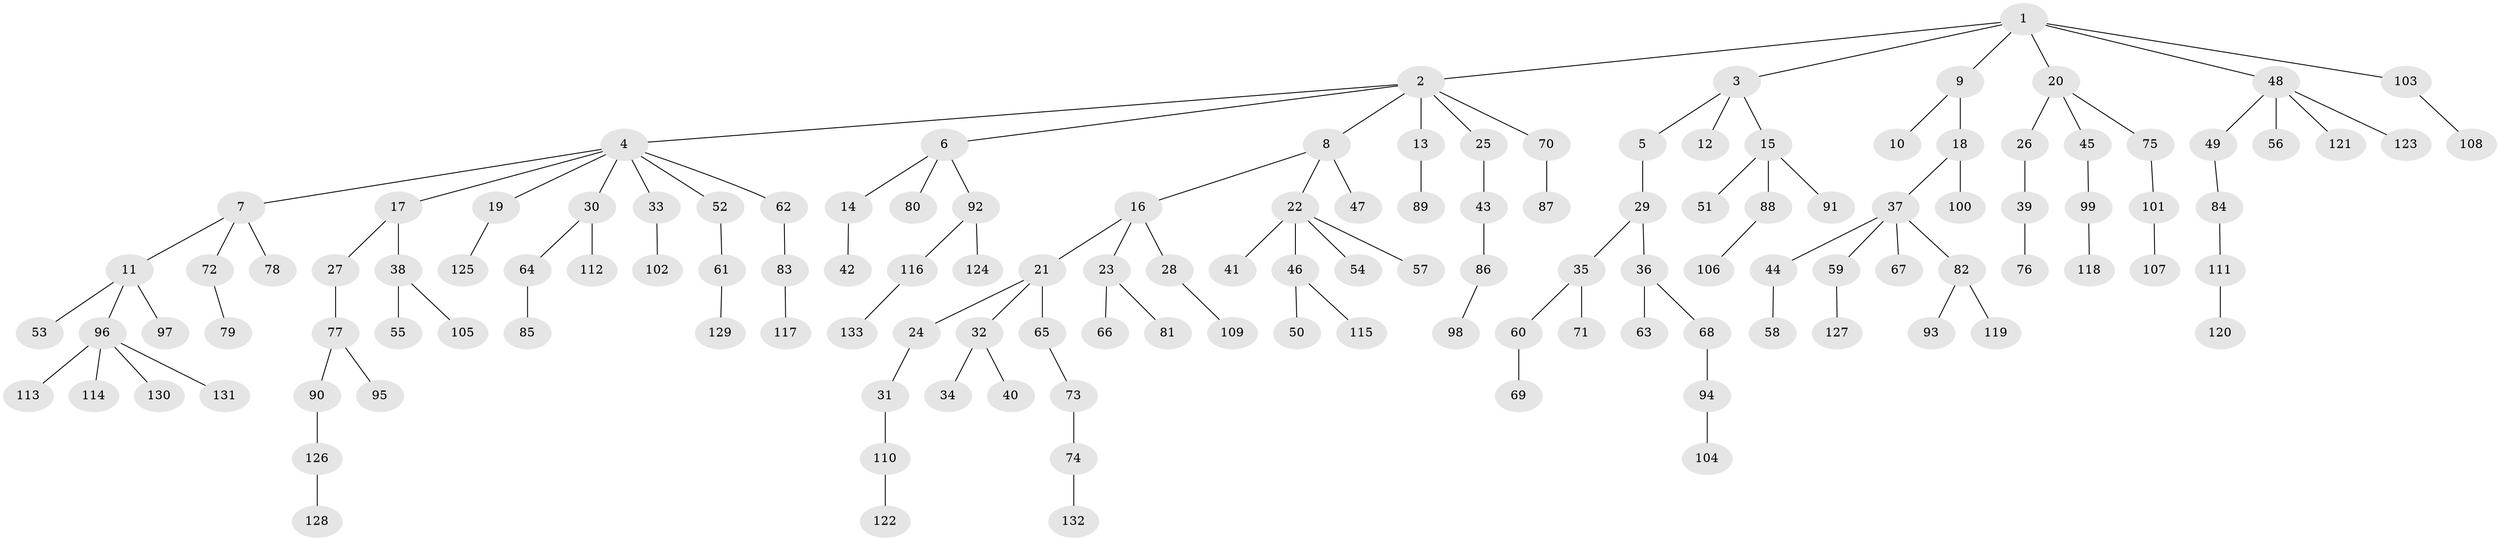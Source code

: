 // Generated by graph-tools (version 1.1) at 2025/15/03/09/25 04:15:25]
// undirected, 133 vertices, 132 edges
graph export_dot {
graph [start="1"]
  node [color=gray90,style=filled];
  1;
  2;
  3;
  4;
  5;
  6;
  7;
  8;
  9;
  10;
  11;
  12;
  13;
  14;
  15;
  16;
  17;
  18;
  19;
  20;
  21;
  22;
  23;
  24;
  25;
  26;
  27;
  28;
  29;
  30;
  31;
  32;
  33;
  34;
  35;
  36;
  37;
  38;
  39;
  40;
  41;
  42;
  43;
  44;
  45;
  46;
  47;
  48;
  49;
  50;
  51;
  52;
  53;
  54;
  55;
  56;
  57;
  58;
  59;
  60;
  61;
  62;
  63;
  64;
  65;
  66;
  67;
  68;
  69;
  70;
  71;
  72;
  73;
  74;
  75;
  76;
  77;
  78;
  79;
  80;
  81;
  82;
  83;
  84;
  85;
  86;
  87;
  88;
  89;
  90;
  91;
  92;
  93;
  94;
  95;
  96;
  97;
  98;
  99;
  100;
  101;
  102;
  103;
  104;
  105;
  106;
  107;
  108;
  109;
  110;
  111;
  112;
  113;
  114;
  115;
  116;
  117;
  118;
  119;
  120;
  121;
  122;
  123;
  124;
  125;
  126;
  127;
  128;
  129;
  130;
  131;
  132;
  133;
  1 -- 2;
  1 -- 3;
  1 -- 9;
  1 -- 20;
  1 -- 48;
  1 -- 103;
  2 -- 4;
  2 -- 6;
  2 -- 8;
  2 -- 13;
  2 -- 25;
  2 -- 70;
  3 -- 5;
  3 -- 12;
  3 -- 15;
  4 -- 7;
  4 -- 17;
  4 -- 19;
  4 -- 30;
  4 -- 33;
  4 -- 52;
  4 -- 62;
  5 -- 29;
  6 -- 14;
  6 -- 80;
  6 -- 92;
  7 -- 11;
  7 -- 72;
  7 -- 78;
  8 -- 16;
  8 -- 22;
  8 -- 47;
  9 -- 10;
  9 -- 18;
  11 -- 53;
  11 -- 96;
  11 -- 97;
  13 -- 89;
  14 -- 42;
  15 -- 51;
  15 -- 88;
  15 -- 91;
  16 -- 21;
  16 -- 23;
  16 -- 28;
  17 -- 27;
  17 -- 38;
  18 -- 37;
  18 -- 100;
  19 -- 125;
  20 -- 26;
  20 -- 45;
  20 -- 75;
  21 -- 24;
  21 -- 32;
  21 -- 65;
  22 -- 41;
  22 -- 46;
  22 -- 54;
  22 -- 57;
  23 -- 66;
  23 -- 81;
  24 -- 31;
  25 -- 43;
  26 -- 39;
  27 -- 77;
  28 -- 109;
  29 -- 35;
  29 -- 36;
  30 -- 64;
  30 -- 112;
  31 -- 110;
  32 -- 34;
  32 -- 40;
  33 -- 102;
  35 -- 60;
  35 -- 71;
  36 -- 63;
  36 -- 68;
  37 -- 44;
  37 -- 59;
  37 -- 67;
  37 -- 82;
  38 -- 55;
  38 -- 105;
  39 -- 76;
  43 -- 86;
  44 -- 58;
  45 -- 99;
  46 -- 50;
  46 -- 115;
  48 -- 49;
  48 -- 56;
  48 -- 121;
  48 -- 123;
  49 -- 84;
  52 -- 61;
  59 -- 127;
  60 -- 69;
  61 -- 129;
  62 -- 83;
  64 -- 85;
  65 -- 73;
  68 -- 94;
  70 -- 87;
  72 -- 79;
  73 -- 74;
  74 -- 132;
  75 -- 101;
  77 -- 90;
  77 -- 95;
  82 -- 93;
  82 -- 119;
  83 -- 117;
  84 -- 111;
  86 -- 98;
  88 -- 106;
  90 -- 126;
  92 -- 116;
  92 -- 124;
  94 -- 104;
  96 -- 113;
  96 -- 114;
  96 -- 130;
  96 -- 131;
  99 -- 118;
  101 -- 107;
  103 -- 108;
  110 -- 122;
  111 -- 120;
  116 -- 133;
  126 -- 128;
}
